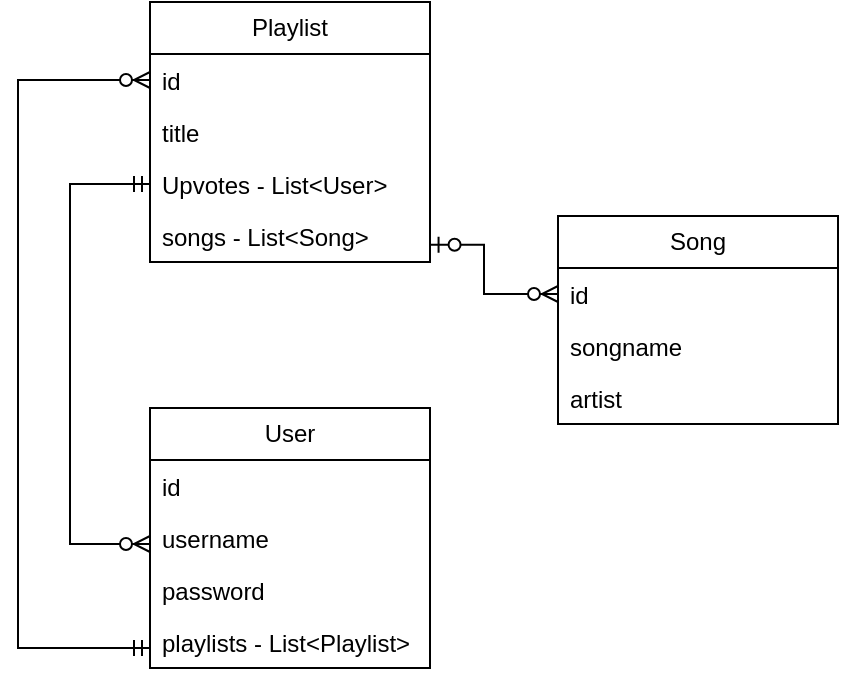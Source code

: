 <mxfile version="21.1.7" type="device">
  <diagram name="Pagina-1" id="fNTDxaonZGjPWfMIi5u_">
    <mxGraphModel dx="896" dy="498" grid="0" gridSize="10" guides="1" tooltips="1" connect="1" arrows="1" fold="1" page="1" pageScale="1" pageWidth="827" pageHeight="1169" math="0" shadow="0">
      <root>
        <mxCell id="0" />
        <mxCell id="1" parent="0" />
        <mxCell id="sriTT8IEoVT-VWQqrPJx-3" value="User" style="swimlane;fontStyle=0;childLayout=stackLayout;horizontal=1;startSize=26;fillColor=none;horizontalStack=0;resizeParent=1;resizeParentMax=0;resizeLast=0;collapsible=1;marginBottom=0;whiteSpace=wrap;html=1;" parent="1" vertex="1">
          <mxGeometry x="280" y="293" width="140" height="130" as="geometry" />
        </mxCell>
        <mxCell id="sriTT8IEoVT-VWQqrPJx-4" value="id" style="text;strokeColor=none;fillColor=none;align=left;verticalAlign=top;spacingLeft=4;spacingRight=4;overflow=hidden;rotatable=0;points=[[0,0.5],[1,0.5]];portConstraint=eastwest;whiteSpace=wrap;html=1;" parent="sriTT8IEoVT-VWQqrPJx-3" vertex="1">
          <mxGeometry y="26" width="140" height="26" as="geometry" />
        </mxCell>
        <mxCell id="sriTT8IEoVT-VWQqrPJx-5" value="username" style="text;strokeColor=none;fillColor=none;align=left;verticalAlign=top;spacingLeft=4;spacingRight=4;overflow=hidden;rotatable=0;points=[[0,0.5],[1,0.5]];portConstraint=eastwest;whiteSpace=wrap;html=1;" parent="sriTT8IEoVT-VWQqrPJx-3" vertex="1">
          <mxGeometry y="52" width="140" height="26" as="geometry" />
        </mxCell>
        <mxCell id="sriTT8IEoVT-VWQqrPJx-7" value="password" style="text;strokeColor=none;fillColor=none;align=left;verticalAlign=top;spacingLeft=4;spacingRight=4;overflow=hidden;rotatable=0;points=[[0,0.5],[1,0.5]];portConstraint=eastwest;whiteSpace=wrap;html=1;" parent="sriTT8IEoVT-VWQqrPJx-3" vertex="1">
          <mxGeometry y="78" width="140" height="26" as="geometry" />
        </mxCell>
        <mxCell id="sriTT8IEoVT-VWQqrPJx-12" value="playlists - List&amp;lt;Playlist&amp;gt;" style="text;strokeColor=none;fillColor=none;align=left;verticalAlign=top;spacingLeft=4;spacingRight=4;overflow=hidden;rotatable=0;points=[[0,0.5],[1,0.5]];portConstraint=eastwest;whiteSpace=wrap;html=1;" parent="sriTT8IEoVT-VWQqrPJx-3" vertex="1">
          <mxGeometry y="104" width="140" height="26" as="geometry" />
        </mxCell>
        <mxCell id="sriTT8IEoVT-VWQqrPJx-8" value="Playlist" style="swimlane;fontStyle=0;childLayout=stackLayout;horizontal=1;startSize=26;fillColor=none;horizontalStack=0;resizeParent=1;resizeParentMax=0;resizeLast=0;collapsible=1;marginBottom=0;whiteSpace=wrap;html=1;" parent="1" vertex="1">
          <mxGeometry x="280" y="90" width="140" height="130" as="geometry" />
        </mxCell>
        <mxCell id="sriTT8IEoVT-VWQqrPJx-13" value="id" style="text;strokeColor=none;fillColor=none;align=left;verticalAlign=top;spacingLeft=4;spacingRight=4;overflow=hidden;rotatable=0;points=[[0,0.5],[1,0.5]];portConstraint=eastwest;whiteSpace=wrap;html=1;" parent="sriTT8IEoVT-VWQqrPJx-8" vertex="1">
          <mxGeometry y="26" width="140" height="26" as="geometry" />
        </mxCell>
        <mxCell id="sriTT8IEoVT-VWQqrPJx-9" value="title" style="text;strokeColor=none;fillColor=none;align=left;verticalAlign=top;spacingLeft=4;spacingRight=4;overflow=hidden;rotatable=0;points=[[0,0.5],[1,0.5]];portConstraint=eastwest;whiteSpace=wrap;html=1;" parent="sriTT8IEoVT-VWQqrPJx-8" vertex="1">
          <mxGeometry y="52" width="140" height="26" as="geometry" />
        </mxCell>
        <mxCell id="sriTT8IEoVT-VWQqrPJx-11" value="Upvotes - List&amp;lt;User&amp;gt;" style="text;strokeColor=none;fillColor=none;align=left;verticalAlign=top;spacingLeft=4;spacingRight=4;overflow=hidden;rotatable=0;points=[[0,0.5],[1,0.5]];portConstraint=eastwest;whiteSpace=wrap;html=1;" parent="sriTT8IEoVT-VWQqrPJx-8" vertex="1">
          <mxGeometry y="78" width="140" height="26" as="geometry" />
        </mxCell>
        <mxCell id="sriTT8IEoVT-VWQqrPJx-23" value="songs - List&amp;lt;Song&amp;gt;" style="text;strokeColor=none;fillColor=none;align=left;verticalAlign=top;spacingLeft=4;spacingRight=4;overflow=hidden;rotatable=0;points=[[0,0.5],[1,0.5]];portConstraint=eastwest;whiteSpace=wrap;html=1;" parent="sriTT8IEoVT-VWQqrPJx-8" vertex="1">
          <mxGeometry y="104" width="140" height="26" as="geometry" />
        </mxCell>
        <mxCell id="sriTT8IEoVT-VWQqrPJx-14" value="" style="edgeStyle=orthogonalEdgeStyle;fontSize=12;html=1;endArrow=ERzeroToMany;startArrow=ERmandOne;rounded=0;entryX=0;entryY=0.5;entryDx=0;entryDy=0;" parent="1" source="sriTT8IEoVT-VWQqrPJx-12" target="sriTT8IEoVT-VWQqrPJx-13" edge="1">
          <mxGeometry width="100" height="100" relative="1" as="geometry">
            <mxPoint x="220" y="580" as="sourcePoint" />
            <mxPoint x="320" y="480" as="targetPoint" />
            <Array as="points">
              <mxPoint x="214" y="413" />
              <mxPoint x="214" y="129" />
            </Array>
          </mxGeometry>
        </mxCell>
        <mxCell id="sriTT8IEoVT-VWQqrPJx-15" value="" style="edgeStyle=orthogonalEdgeStyle;fontSize=12;html=1;endArrow=ERzeroToMany;startArrow=ERmandOne;rounded=0;exitX=0;exitY=0.5;exitDx=0;exitDy=0;" parent="1" source="sriTT8IEoVT-VWQqrPJx-11" target="sriTT8IEoVT-VWQqrPJx-5" edge="1">
          <mxGeometry width="100" height="100" relative="1" as="geometry">
            <mxPoint x="300" y="500" as="sourcePoint" />
            <mxPoint x="400" y="400" as="targetPoint" />
            <Array as="points">
              <mxPoint x="240" y="181" />
              <mxPoint x="240" y="361" />
            </Array>
          </mxGeometry>
        </mxCell>
        <mxCell id="sriTT8IEoVT-VWQqrPJx-16" value="Song" style="swimlane;fontStyle=0;childLayout=stackLayout;horizontal=1;startSize=26;fillColor=none;horizontalStack=0;resizeParent=1;resizeParentMax=0;resizeLast=0;collapsible=1;marginBottom=0;whiteSpace=wrap;html=1;" parent="1" vertex="1">
          <mxGeometry x="484" y="197" width="140" height="104" as="geometry" />
        </mxCell>
        <mxCell id="sriTT8IEoVT-VWQqrPJx-17" value="id" style="text;strokeColor=none;fillColor=none;align=left;verticalAlign=top;spacingLeft=4;spacingRight=4;overflow=hidden;rotatable=0;points=[[0,0.5],[1,0.5]];portConstraint=eastwest;whiteSpace=wrap;html=1;" parent="sriTT8IEoVT-VWQqrPJx-16" vertex="1">
          <mxGeometry y="26" width="140" height="26" as="geometry" />
        </mxCell>
        <mxCell id="sriTT8IEoVT-VWQqrPJx-18" value="songname" style="text;strokeColor=none;fillColor=none;align=left;verticalAlign=top;spacingLeft=4;spacingRight=4;overflow=hidden;rotatable=0;points=[[0,0.5],[1,0.5]];portConstraint=eastwest;whiteSpace=wrap;html=1;" parent="sriTT8IEoVT-VWQqrPJx-16" vertex="1">
          <mxGeometry y="52" width="140" height="26" as="geometry" />
        </mxCell>
        <mxCell id="sriTT8IEoVT-VWQqrPJx-19" value="artist" style="text;strokeColor=none;fillColor=none;align=left;verticalAlign=top;spacingLeft=4;spacingRight=4;overflow=hidden;rotatable=0;points=[[0,0.5],[1,0.5]];portConstraint=eastwest;whiteSpace=wrap;html=1;" parent="sriTT8IEoVT-VWQqrPJx-16" vertex="1">
          <mxGeometry y="78" width="140" height="26" as="geometry" />
        </mxCell>
        <mxCell id="sriTT8IEoVT-VWQqrPJx-24" value="" style="edgeStyle=orthogonalEdgeStyle;fontSize=12;html=1;endArrow=ERzeroToMany;startArrow=ERzeroToOne;rounded=0;exitX=1.002;exitY=0.668;exitDx=0;exitDy=0;exitPerimeter=0;" parent="1" source="sriTT8IEoVT-VWQqrPJx-23" target="sriTT8IEoVT-VWQqrPJx-17" edge="1">
          <mxGeometry width="100" height="100" relative="1" as="geometry">
            <mxPoint x="437" y="443" as="sourcePoint" />
            <mxPoint x="630" y="340" as="targetPoint" />
            <Array as="points">
              <mxPoint x="447" y="211" />
              <mxPoint x="447" y="236" />
            </Array>
          </mxGeometry>
        </mxCell>
      </root>
    </mxGraphModel>
  </diagram>
</mxfile>
